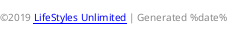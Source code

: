 @startuml footer

left footer 
	©2019 [[http://www.lifestylesunlimited.com LifeStyles Unlimited]] | Generated %date%
endfooter

@enduml